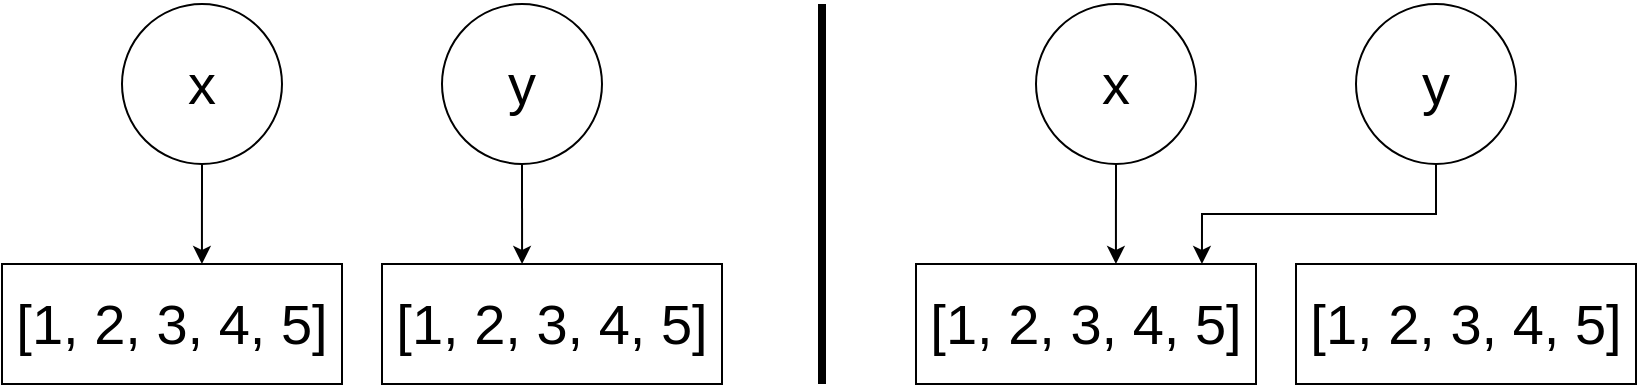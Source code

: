 <mxfile version="10.9.4" type="device"><diagram id="LJHGbIjOrX5RHeUegExM" name="Page-1"><mxGraphModel dx="926" dy="685" grid="1" gridSize="10" guides="1" tooltips="1" connect="1" arrows="1" fold="1" page="1" pageScale="1" pageWidth="827" pageHeight="1169" math="0" shadow="0"><root><mxCell id="0"/><mxCell id="1" parent="0"/><mxCell id="Y_uCjU5wTKEsfw1WUB2h-5" style="edgeStyle=orthogonalEdgeStyle;rounded=0;orthogonalLoop=1;jettySize=auto;html=1;exitX=0.5;exitY=1;exitDx=0;exitDy=0;entryX=0.588;entryY=0;entryDx=0;entryDy=0;entryPerimeter=0;" edge="1" parent="1" source="Y_uCjU5wTKEsfw1WUB2h-1" target="Y_uCjU5wTKEsfw1WUB2h-3"><mxGeometry relative="1" as="geometry"/></mxCell><mxCell id="Y_uCjU5wTKEsfw1WUB2h-1" value="&lt;font style=&quot;font-size: 28px&quot;&gt;x&lt;/font&gt;" style="ellipse;whiteSpace=wrap;html=1;aspect=fixed;" vertex="1" parent="1"><mxGeometry x="80" y="70" width="80" height="80" as="geometry"/></mxCell><mxCell id="Y_uCjU5wTKEsfw1WUB2h-7" style="edgeStyle=orthogonalEdgeStyle;rounded=0;orthogonalLoop=1;jettySize=auto;html=1;exitX=0.5;exitY=1;exitDx=0;exitDy=0;entryX=0.412;entryY=0;entryDx=0;entryDy=0;entryPerimeter=0;" edge="1" parent="1" source="Y_uCjU5wTKEsfw1WUB2h-2" target="Y_uCjU5wTKEsfw1WUB2h-4"><mxGeometry relative="1" as="geometry"/></mxCell><mxCell id="Y_uCjU5wTKEsfw1WUB2h-2" value="&lt;font style=&quot;font-size: 28px&quot;&gt;y&lt;/font&gt;" style="ellipse;whiteSpace=wrap;html=1;aspect=fixed;" vertex="1" parent="1"><mxGeometry x="240" y="70" width="80" height="80" as="geometry"/></mxCell><mxCell id="Y_uCjU5wTKEsfw1WUB2h-3" value="&lt;font style=&quot;font-size: 28px&quot;&gt;[1, 2, 3, 4, 5]&lt;/font&gt;" style="rounded=0;whiteSpace=wrap;html=1;" vertex="1" parent="1"><mxGeometry x="20" y="200" width="170" height="60" as="geometry"/></mxCell><mxCell id="Y_uCjU5wTKEsfw1WUB2h-4" value="&lt;font style=&quot;font-size: 28px&quot;&gt;[1, 2, 3, 4, 5]&lt;/font&gt;" style="rounded=0;whiteSpace=wrap;html=1;" vertex="1" parent="1"><mxGeometry x="210" y="200" width="170" height="60" as="geometry"/></mxCell><mxCell id="Y_uCjU5wTKEsfw1WUB2h-8" value="" style="line;strokeWidth=4;direction=south;html=1;perimeter=backbonePerimeter;points=[];outlineConnect=0;" vertex="1" parent="1"><mxGeometry x="425" y="70" width="10" height="190" as="geometry"/></mxCell><mxCell id="Y_uCjU5wTKEsfw1WUB2h-9" style="edgeStyle=orthogonalEdgeStyle;rounded=0;orthogonalLoop=1;jettySize=auto;html=1;exitX=0.5;exitY=1;exitDx=0;exitDy=0;entryX=0.588;entryY=0;entryDx=0;entryDy=0;entryPerimeter=0;" edge="1" parent="1" source="Y_uCjU5wTKEsfw1WUB2h-10" target="Y_uCjU5wTKEsfw1WUB2h-13"><mxGeometry relative="1" as="geometry"/></mxCell><mxCell id="Y_uCjU5wTKEsfw1WUB2h-10" value="&lt;font style=&quot;font-size: 28px&quot;&gt;x&lt;/font&gt;" style="ellipse;whiteSpace=wrap;html=1;aspect=fixed;" vertex="1" parent="1"><mxGeometry x="537" y="70" width="80" height="80" as="geometry"/></mxCell><mxCell id="Y_uCjU5wTKEsfw1WUB2h-15" style="edgeStyle=orthogonalEdgeStyle;rounded=0;orthogonalLoop=1;jettySize=auto;html=1;exitX=0.5;exitY=1;exitDx=0;exitDy=0;entryX=0.841;entryY=0;entryDx=0;entryDy=0;entryPerimeter=0;" edge="1" parent="1" source="Y_uCjU5wTKEsfw1WUB2h-12" target="Y_uCjU5wTKEsfw1WUB2h-13"><mxGeometry relative="1" as="geometry"/></mxCell><mxCell id="Y_uCjU5wTKEsfw1WUB2h-12" value="&lt;font style=&quot;font-size: 28px&quot;&gt;y&lt;/font&gt;" style="ellipse;whiteSpace=wrap;html=1;aspect=fixed;" vertex="1" parent="1"><mxGeometry x="697" y="70" width="80" height="80" as="geometry"/></mxCell><mxCell id="Y_uCjU5wTKEsfw1WUB2h-13" value="&lt;font style=&quot;font-size: 28px&quot;&gt;[1, 2, 3, 4, 5]&lt;/font&gt;" style="rounded=0;whiteSpace=wrap;html=1;" vertex="1" parent="1"><mxGeometry x="477" y="200" width="170" height="60" as="geometry"/></mxCell><mxCell id="Y_uCjU5wTKEsfw1WUB2h-14" value="&lt;font style=&quot;font-size: 28px&quot;&gt;[1, 2, 3, 4, 5]&lt;/font&gt;" style="rounded=0;whiteSpace=wrap;html=1;" vertex="1" parent="1"><mxGeometry x="667" y="200" width="170" height="60" as="geometry"/></mxCell></root></mxGraphModel></diagram></mxfile>